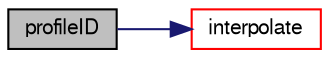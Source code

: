digraph "profileID"
{
  bgcolor="transparent";
  edge [fontname="FreeSans",fontsize="10",labelfontname="FreeSans",labelfontsize="10"];
  node [fontname="FreeSans",fontsize="10",shape=record];
  rankdir="LR";
  Node332 [label="profileID",height=0.2,width=0.4,color="black", fillcolor="grey75", style="filled", fontcolor="black"];
  Node332 -> Node333 [color="midnightblue",fontsize="10",style="solid",fontname="FreeSans"];
  Node333 [label="interpolate",height=0.2,width=0.4,color="red",URL="$a23482.html#ac31a5e2d68d434eaf3f08791c850d29a",tooltip="Return the twist and chord for a given radius. "];
}
